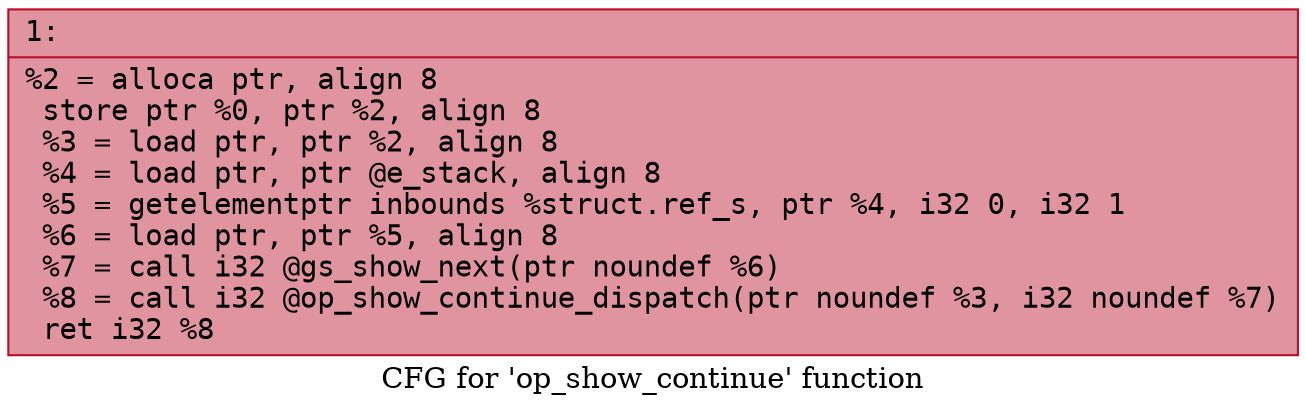 digraph "CFG for 'op_show_continue' function" {
	label="CFG for 'op_show_continue' function";

	Node0x600003fb4dc0 [shape=record,color="#b70d28ff", style=filled, fillcolor="#b70d2870" fontname="Courier",label="{1:\l|  %2 = alloca ptr, align 8\l  store ptr %0, ptr %2, align 8\l  %3 = load ptr, ptr %2, align 8\l  %4 = load ptr, ptr @e_stack, align 8\l  %5 = getelementptr inbounds %struct.ref_s, ptr %4, i32 0, i32 1\l  %6 = load ptr, ptr %5, align 8\l  %7 = call i32 @gs_show_next(ptr noundef %6)\l  %8 = call i32 @op_show_continue_dispatch(ptr noundef %3, i32 noundef %7)\l  ret i32 %8\l}"];
}
